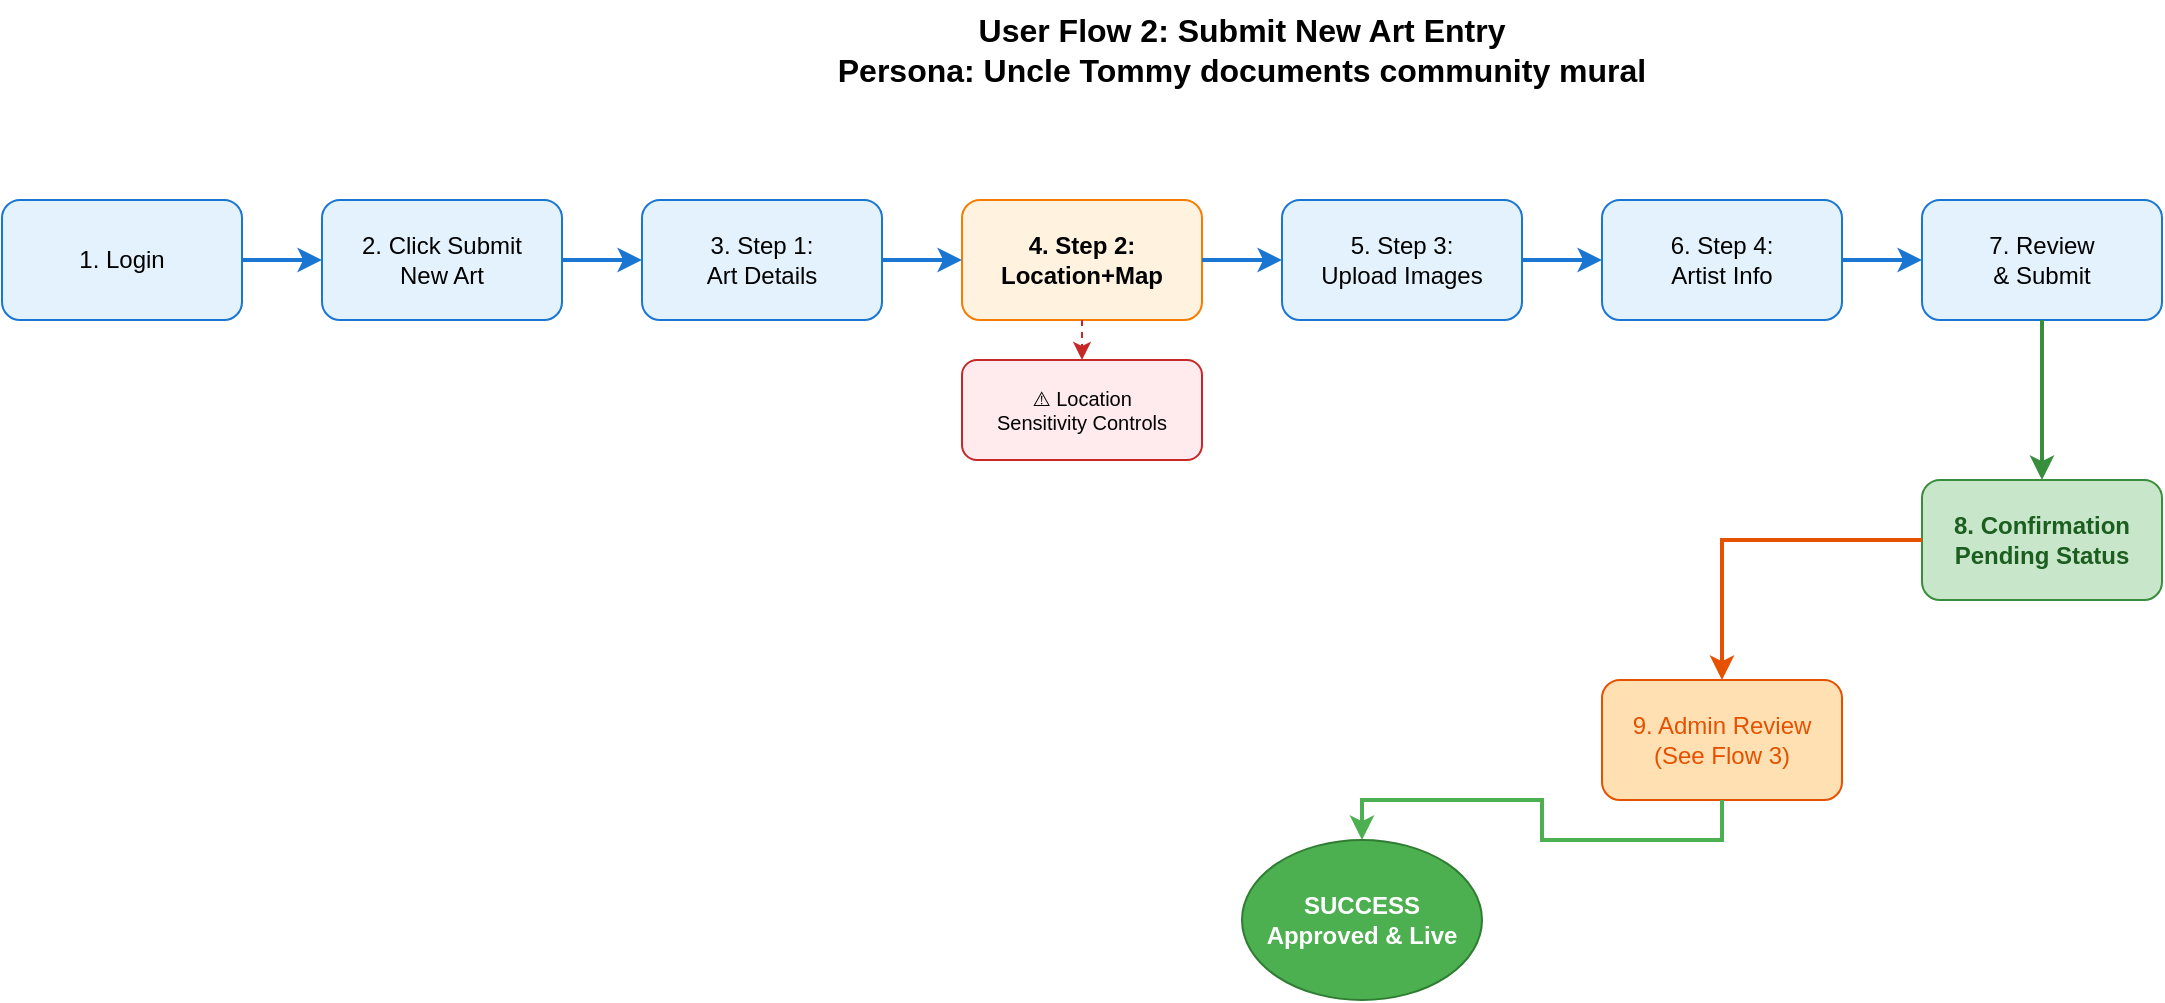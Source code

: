 <?xml version="1.0" encoding="UTF-8"?>
<mxfile>
  <diagram name="User Flow 2: Submit Art" id="flow2">
    <mxGraphModel dx="1434" dy="844" grid="1" gridSize="10" guides="1" tooltips="1" connect="1" arrows="1" fold="1" page="1" pageScale="1" pageWidth="1400" pageHeight="900">
      <root>
        <mxCell id="0"/>
        <mxCell id="1" parent="0"/>

        <!-- Title -->
        <mxCell id="title" value="User Flow 2: Submit New Art Entry&#xa;Persona: Uncle Tommy documents community mural" style="text;html=1;strokeColor=none;fillColor=none;align=center;verticalAlign=middle;whiteSpace=wrap;rounded=0;fontSize=16;fontStyle=1" vertex="1" parent="1">
          <mxGeometry x="400" y="40" width="600" height="50" as="geometry"/>
        </mxCell>

        <!-- Step 1: Login -->
        <mxCell id="s1" value="1. Login" style="rounded=1;whiteSpace=wrap;html=1;fillColor=#E3F2FD;strokeColor=#1976D2;" vertex="1" parent="1">
          <mxGeometry x="80" y="140" width="120" height="60" as="geometry"/>
        </mxCell>

        <!-- Step 2: Click Submit -->
        <mxCell id="s2" value="2. Click Submit&#xa;New Art" style="rounded=1;whiteSpace=wrap;html=1;fillColor=#E3F2FD;strokeColor=#1976D2;" vertex="1" parent="1">
          <mxGeometry x="240" y="140" width="120" height="60" as="geometry"/>
        </mxCell>

        <!-- Step 3: Art Details -->
        <mxCell id="s3" value="3. Step 1:&#xa;Art Details" style="rounded=1;whiteSpace=wrap;html=1;fillColor=#E3F2FD;strokeColor=#1976D2;" vertex="1" parent="1">
          <mxGeometry x="400" y="140" width="120" height="60" as="geometry"/>
        </mxCell>

        <!-- Step 4: Location -->
        <mxCell id="s4" value="4. Step 2:&#xa;Location+Map" style="rounded=1;whiteSpace=wrap;html=1;fillColor=#FFF3E0;strokeColor=#F57C00;fontStyle=1" vertex="1" parent="1">
          <mxGeometry x="560" y="140" width="120" height="60" as="geometry"/>
        </mxCell>

        <!-- Sensitivity Note -->
        <mxCell id="sens" value="⚠️ Location&#xa;Sensitivity Controls" style="rounded=1;whiteSpace=wrap;html=1;fillColor=#FFEBEE;strokeColor=#C62828;fontSize=10;" vertex="1" parent="1">
          <mxGeometry x="560" y="220" width="120" height="50" as="geometry"/>
        </mxCell>

        <!-- Step 5: Images -->
        <mxCell id="s5" value="5. Step 3:&#xa;Upload Images" style="rounded=1;whiteSpace=wrap;html=1;fillColor=#E3F2FD;strokeColor=#1976D2;" vertex="1" parent="1">
          <mxGeometry x="720" y="140" width="120" height="60" as="geometry"/>
        </mxCell>

        <!-- Step 6: Artist Info -->
        <mxCell id="s6" value="6. Step 4:&#xa;Artist Info" style="rounded=1;whiteSpace=wrap;html=1;fillColor=#E3F2FD;strokeColor=#1976D2;" vertex="1" parent="1">
          <mxGeometry x="880" y="140" width="120" height="60" as="geometry"/>
        </mxCell>

        <!-- Step 7: Review -->
        <mxCell id="s7" value="7. Review&#xa;&amp; Submit" style="rounded=1;whiteSpace=wrap;html=1;fillColor=#E3F2FD;strokeColor=#1976D2;" vertex="1" parent="1">
          <mxGeometry x="1040" y="140" width="120" height="60" as="geometry"/>
        </mxCell>

        <!-- Step 8: Confirmation -->
        <mxCell id="s8" value="8. Confirmation&#xa;Pending Status" style="rounded=1;whiteSpace=wrap;html=1;fillColor=#C8E6C9;strokeColor=#388E3C;fontColor=#1B5E20;fontStyle=1" vertex="1" parent="1">
          <mxGeometry x="1040" y="280" width="120" height="60" as="geometry"/>
        </mxCell>

        <!-- Step 9: Admin Review -->
        <mxCell id="s9" value="9. Admin Review&#xa;(See Flow 3)" style="rounded=1;whiteSpace=wrap;html=1;fillColor=#FFE0B2;strokeColor=#E65100;fontColor=#E65100;" vertex="1" parent="1">
          <mxGeometry x="880" y="380" width="120" height="60" as="geometry"/>
        </mxCell>

        <!-- Success End -->
        <mxCell id="end" value="SUCCESS&#xa;Approved &amp; Live" style="ellipse;whiteSpace=wrap;html=1;fillColor=#4CAF50;strokeColor=#2E7D32;fontColor=#FFFFFF;fontStyle=1" vertex="1" parent="1">
          <mxGeometry x="700" y="460" width="120" height="80" as="geometry"/>
        </mxCell>

        <!-- Arrows -->
        <mxCell id="arrow1" style="edgeStyle=orthogonalEdgeStyle;rounded=0;orthogonalLoop=1;jettySize=auto;html=1;exitX=1;exitY=0.5;exitDx=0;exitDy=0;entryX=0;entryY=0.5;entryDx=0;entryDy=0;strokeWidth=2;strokeColor=#1976D2;" edge="1" parent="1" source="s1" target="s2">
          <mxGeometry relative="1" as="geometry"/>
        </mxCell>

        <mxCell id="arrow2" style="edgeStyle=orthogonalEdgeStyle;rounded=0;orthogonalLoop=1;jettySize=auto;html=1;exitX=1;exitY=0.5;exitDx=0;exitDy=0;entryX=0;entryY=0.5;entryDx=0;entryDy=0;strokeWidth=2;strokeColor=#1976D2;" edge="1" parent="1" source="s2" target="s3">
          <mxGeometry relative="1" as="geometry"/>
        </mxCell>

        <mxCell id="arrow3" style="edgeStyle=orthogonalEdgeStyle;rounded=0;orthogonalLoop=1;jettySize=auto;html=1;exitX=1;exitY=0.5;exitDx=0;exitDy=0;entryX=0;entryY=0.5;entryDx=0;entryDy=0;strokeWidth=2;strokeColor=#1976D2;" edge="1" parent="1" source="s3" target="s4">
          <mxGeometry relative="1" as="geometry"/>
        </mxCell>

        <mxCell id="arrow4" style="edgeStyle=orthogonalEdgeStyle;rounded=0;orthogonalLoop=1;jettySize=auto;html=1;exitX=1;exitY=0.5;exitDx=0;exitDy=0;entryX=0;entryY=0.5;entryDx=0;entryDy=0;strokeWidth=2;strokeColor=#1976D2;" edge="1" parent="1" source="s4" target="s5">
          <mxGeometry relative="1" as="geometry"/>
        </mxCell>

        <mxCell id="arrow5" style="edgeStyle=orthogonalEdgeStyle;rounded=0;orthogonalLoop=1;jettySize=auto;html=1;exitX=1;exitY=0.5;exitDx=0;exitDy=0;entryX=0;entryY=0.5;entryDx=0;entryDy=0;strokeWidth=2;strokeColor=#1976D2;" edge="1" parent="1" source="s5" target="s6">
          <mxGeometry relative="1" as="geometry"/>
        </mxCell>

        <mxCell id="arrow6" style="edgeStyle=orthogonalEdgeStyle;rounded=0;orthogonalLoop=1;jettySize=auto;html=1;exitX=1;exitY=0.5;exitDx=0;exitDy=0;entryX=0;entryY=0.5;entryDx=0;entryDy=0;strokeWidth=2;strokeColor=#1976D2;" edge="1" parent="1" source="s6" target="s7">
          <mxGeometry relative="1" as="geometry"/>
        </mxCell>

        <mxCell id="arrow7" style="edgeStyle=orthogonalEdgeStyle;rounded=0;orthogonalLoop=1;jettySize=auto;html=1;exitX=0.5;exitY=1;exitDx=0;exitDy=0;entryX=0.5;entryY=0;entryDx=0;entryDy=0;strokeWidth=2;strokeColor=#388E3C;" edge="1" parent="1" source="s7" target="s8">
          <mxGeometry relative="1" as="geometry"/>
        </mxCell>

        <mxCell id="arrow8" style="edgeStyle=orthogonalEdgeStyle;rounded=0;orthogonalLoop=1;jettySize=auto;html=1;exitX=0;exitY=0.5;exitDx=0;exitDy=0;entryX=0.5;entryY=0;entryDx=0;entryDy=0;strokeWidth=2;strokeColor=#E65100;" edge="1" parent="1" source="s8" target="s9">
          <mxGeometry relative="1" as="geometry"/>
        </mxCell>

        <mxCell id="arrow9" style="edgeStyle=orthogonalEdgeStyle;rounded=0;orthogonalLoop=1;jettySize=auto;html=1;exitX=0.5;exitY=1;exitDx=0;exitDy=0;entryX=0.5;entryY=0;entryDx=0;entryDy=0;strokeWidth=2;strokeColor=#4CAF50;" edge="1" parent="1" source="s9" target="end">
          <mxGeometry relative="1" as="geometry"/>
        </mxCell>

        <!-- Sensitivity arrow -->
        <mxCell id="arrowSens" style="edgeStyle=orthogonalEdgeStyle;rounded=0;orthogonalLoop=1;jettySize=auto;html=1;exitX=0.5;exitY=1;exitDx=0;exitDy=0;entryX=0.5;entryY=0;entryDx=0;entryDy=0;strokeWidth=1;strokeColor=#C62828;dashed=1;" edge="1" parent="1" source="s4" target="sens">
          <mxGeometry relative="1" as="geometry"/>
        </mxCell>

      </root>
    </mxGraphModel>
  </diagram>
</mxfile>